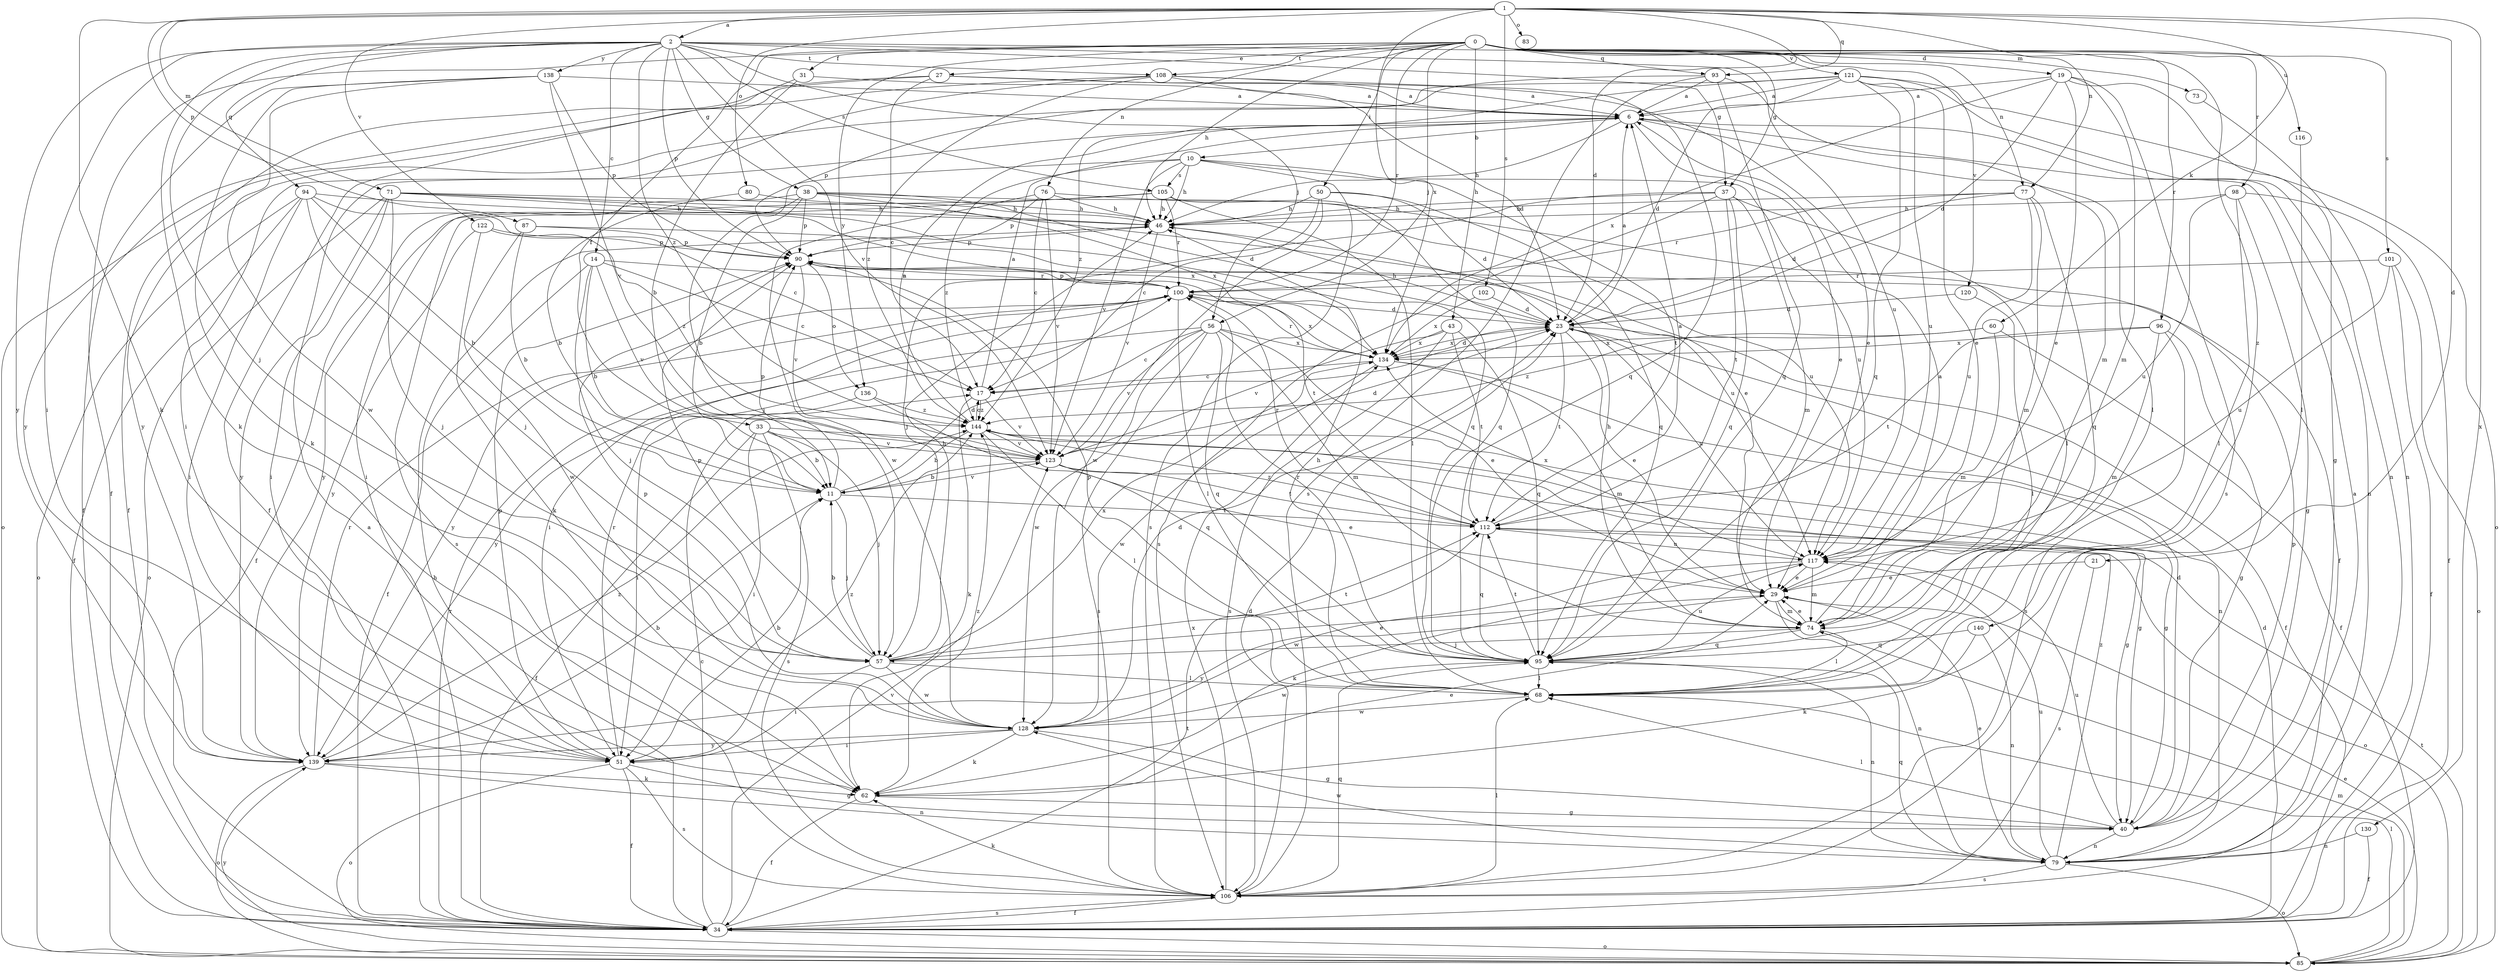 strict digraph  {
0;
1;
2;
6;
10;
11;
14;
17;
19;
21;
23;
27;
29;
31;
33;
34;
37;
38;
40;
43;
46;
50;
51;
56;
57;
60;
62;
68;
71;
73;
74;
76;
77;
79;
80;
83;
85;
87;
90;
93;
94;
95;
96;
98;
100;
101;
102;
105;
106;
108;
112;
116;
117;
120;
121;
122;
123;
128;
130;
134;
136;
138;
139;
140;
144;
0 -> 19  [label=d];
0 -> 27  [label=e];
0 -> 31  [label=f];
0 -> 33  [label=f];
0 -> 34  [label=f];
0 -> 37  [label=g];
0 -> 43  [label=h];
0 -> 46  [label=h];
0 -> 50  [label=i];
0 -> 56  [label=j];
0 -> 76  [label=n];
0 -> 77  [label=n];
0 -> 93  [label=q];
0 -> 96  [label=r];
0 -> 98  [label=r];
0 -> 100  [label=r];
0 -> 101  [label=s];
0 -> 108  [label=t];
0 -> 116  [label=u];
0 -> 120  [label=v];
0 -> 121  [label=v];
0 -> 136  [label=y];
0 -> 140  [label=z];
1 -> 2  [label=a];
1 -> 21  [label=d];
1 -> 23  [label=d];
1 -> 60  [label=k];
1 -> 62  [label=k];
1 -> 71  [label=m];
1 -> 77  [label=n];
1 -> 80  [label=o];
1 -> 83  [label=o];
1 -> 87  [label=p];
1 -> 93  [label=q];
1 -> 102  [label=s];
1 -> 122  [label=v];
1 -> 130  [label=x];
1 -> 134  [label=x];
2 -> 14  [label=c];
2 -> 37  [label=g];
2 -> 38  [label=g];
2 -> 51  [label=i];
2 -> 56  [label=j];
2 -> 57  [label=j];
2 -> 62  [label=k];
2 -> 73  [label=m];
2 -> 90  [label=p];
2 -> 94  [label=q];
2 -> 105  [label=s];
2 -> 108  [label=t];
2 -> 117  [label=u];
2 -> 123  [label=v];
2 -> 138  [label=y];
2 -> 139  [label=y];
2 -> 144  [label=z];
6 -> 10  [label=b];
6 -> 29  [label=e];
6 -> 46  [label=h];
6 -> 68  [label=l];
6 -> 79  [label=n];
10 -> 46  [label=h];
10 -> 57  [label=j];
10 -> 105  [label=s];
10 -> 106  [label=s];
10 -> 112  [label=t];
10 -> 117  [label=u];
10 -> 123  [label=v];
10 -> 144  [label=z];
11 -> 23  [label=d];
11 -> 57  [label=j];
11 -> 90  [label=p];
11 -> 112  [label=t];
11 -> 123  [label=v];
14 -> 11  [label=b];
14 -> 17  [label=c];
14 -> 34  [label=f];
14 -> 57  [label=j];
14 -> 100  [label=r];
14 -> 123  [label=v];
17 -> 6  [label=a];
17 -> 62  [label=k];
17 -> 123  [label=v];
17 -> 144  [label=z];
19 -> 6  [label=a];
19 -> 23  [label=d];
19 -> 29  [label=e];
19 -> 40  [label=g];
19 -> 74  [label=m];
19 -> 106  [label=s];
19 -> 134  [label=x];
21 -> 29  [label=e];
21 -> 106  [label=s];
23 -> 6  [label=a];
23 -> 29  [label=e];
23 -> 34  [label=f];
23 -> 46  [label=h];
23 -> 112  [label=t];
23 -> 117  [label=u];
23 -> 134  [label=x];
27 -> 6  [label=a];
27 -> 17  [label=c];
27 -> 29  [label=e];
27 -> 34  [label=f];
27 -> 139  [label=y];
29 -> 74  [label=m];
29 -> 79  [label=n];
29 -> 139  [label=y];
31 -> 6  [label=a];
31 -> 11  [label=b];
31 -> 34  [label=f];
33 -> 11  [label=b];
33 -> 34  [label=f];
33 -> 40  [label=g];
33 -> 51  [label=i];
33 -> 57  [label=j];
33 -> 106  [label=s];
33 -> 123  [label=v];
34 -> 6  [label=a];
34 -> 17  [label=c];
34 -> 23  [label=d];
34 -> 46  [label=h];
34 -> 85  [label=o];
34 -> 100  [label=r];
34 -> 106  [label=s];
34 -> 112  [label=t];
34 -> 123  [label=v];
37 -> 46  [label=h];
37 -> 57  [label=j];
37 -> 68  [label=l];
37 -> 74  [label=m];
37 -> 95  [label=q];
37 -> 106  [label=s];
37 -> 112  [label=t];
38 -> 11  [label=b];
38 -> 23  [label=d];
38 -> 34  [label=f];
38 -> 46  [label=h];
38 -> 51  [label=i];
38 -> 90  [label=p];
38 -> 117  [label=u];
38 -> 134  [label=x];
40 -> 23  [label=d];
40 -> 68  [label=l];
40 -> 79  [label=n];
40 -> 90  [label=p];
40 -> 117  [label=u];
43 -> 95  [label=q];
43 -> 106  [label=s];
43 -> 112  [label=t];
43 -> 123  [label=v];
43 -> 134  [label=x];
46 -> 90  [label=p];
46 -> 123  [label=v];
50 -> 17  [label=c];
50 -> 23  [label=d];
50 -> 46  [label=h];
50 -> 95  [label=q];
50 -> 128  [label=w];
51 -> 11  [label=b];
51 -> 34  [label=f];
51 -> 40  [label=g];
51 -> 85  [label=o];
51 -> 90  [label=p];
51 -> 100  [label=r];
51 -> 106  [label=s];
51 -> 144  [label=z];
56 -> 17  [label=c];
56 -> 29  [label=e];
56 -> 74  [label=m];
56 -> 95  [label=q];
56 -> 106  [label=s];
56 -> 123  [label=v];
56 -> 128  [label=w];
56 -> 134  [label=x];
56 -> 139  [label=y];
57 -> 11  [label=b];
57 -> 29  [label=e];
57 -> 46  [label=h];
57 -> 51  [label=i];
57 -> 68  [label=l];
57 -> 90  [label=p];
57 -> 112  [label=t];
57 -> 128  [label=w];
57 -> 134  [label=x];
60 -> 34  [label=f];
60 -> 74  [label=m];
60 -> 134  [label=x];
60 -> 144  [label=z];
62 -> 29  [label=e];
62 -> 34  [label=f];
62 -> 40  [label=g];
62 -> 144  [label=z];
68 -> 46  [label=h];
68 -> 90  [label=p];
68 -> 128  [label=w];
71 -> 29  [label=e];
71 -> 46  [label=h];
71 -> 51  [label=i];
71 -> 57  [label=j];
71 -> 85  [label=o];
71 -> 95  [label=q];
71 -> 134  [label=x];
71 -> 139  [label=y];
73 -> 79  [label=n];
74 -> 6  [label=a];
74 -> 29  [label=e];
74 -> 46  [label=h];
74 -> 57  [label=j];
74 -> 68  [label=l];
74 -> 95  [label=q];
76 -> 17  [label=c];
76 -> 34  [label=f];
76 -> 46  [label=h];
76 -> 90  [label=p];
76 -> 123  [label=v];
76 -> 128  [label=w];
77 -> 23  [label=d];
77 -> 46  [label=h];
77 -> 74  [label=m];
77 -> 95  [label=q];
77 -> 100  [label=r];
77 -> 117  [label=u];
79 -> 6  [label=a];
79 -> 29  [label=e];
79 -> 85  [label=o];
79 -> 95  [label=q];
79 -> 106  [label=s];
79 -> 117  [label=u];
79 -> 128  [label=w];
79 -> 144  [label=z];
80 -> 11  [label=b];
80 -> 46  [label=h];
85 -> 29  [label=e];
85 -> 68  [label=l];
85 -> 74  [label=m];
85 -> 112  [label=t];
85 -> 139  [label=y];
87 -> 11  [label=b];
87 -> 90  [label=p];
87 -> 117  [label=u];
87 -> 128  [label=w];
90 -> 100  [label=r];
90 -> 112  [label=t];
90 -> 123  [label=v];
90 -> 136  [label=o];
93 -> 6  [label=a];
93 -> 74  [label=m];
93 -> 90  [label=p];
93 -> 95  [label=q];
93 -> 106  [label=s];
94 -> 11  [label=b];
94 -> 17  [label=c];
94 -> 34  [label=f];
94 -> 46  [label=h];
94 -> 51  [label=i];
94 -> 57  [label=j];
94 -> 85  [label=o];
95 -> 68  [label=l];
95 -> 79  [label=n];
95 -> 100  [label=r];
95 -> 112  [label=t];
95 -> 117  [label=u];
95 -> 128  [label=w];
96 -> 40  [label=g];
96 -> 74  [label=m];
96 -> 106  [label=s];
96 -> 112  [label=t];
96 -> 134  [label=x];
98 -> 34  [label=f];
98 -> 40  [label=g];
98 -> 46  [label=h];
98 -> 68  [label=l];
98 -> 117  [label=u];
100 -> 23  [label=d];
100 -> 51  [label=i];
100 -> 68  [label=l];
100 -> 90  [label=p];
100 -> 134  [label=x];
100 -> 139  [label=y];
101 -> 34  [label=f];
101 -> 85  [label=o];
101 -> 100  [label=r];
101 -> 117  [label=u];
102 -> 23  [label=d];
102 -> 134  [label=x];
105 -> 46  [label=h];
105 -> 68  [label=l];
105 -> 95  [label=q];
105 -> 100  [label=r];
105 -> 106  [label=s];
105 -> 139  [label=y];
106 -> 23  [label=d];
106 -> 34  [label=f];
106 -> 62  [label=k];
106 -> 68  [label=l];
106 -> 95  [label=q];
106 -> 134  [label=x];
108 -> 6  [label=a];
108 -> 23  [label=d];
108 -> 51  [label=i];
108 -> 85  [label=o];
108 -> 95  [label=q];
108 -> 144  [label=z];
112 -> 6  [label=a];
112 -> 85  [label=o];
112 -> 95  [label=q];
112 -> 100  [label=r];
112 -> 117  [label=u];
112 -> 144  [label=z];
116 -> 68  [label=l];
117 -> 29  [label=e];
117 -> 62  [label=k];
117 -> 74  [label=m];
117 -> 128  [label=w];
117 -> 134  [label=x];
120 -> 23  [label=d];
120 -> 68  [label=l];
121 -> 6  [label=a];
121 -> 23  [label=d];
121 -> 29  [label=e];
121 -> 79  [label=n];
121 -> 85  [label=o];
121 -> 95  [label=q];
121 -> 117  [label=u];
121 -> 139  [label=y];
121 -> 144  [label=z];
122 -> 62  [label=k];
122 -> 90  [label=p];
122 -> 139  [label=y];
122 -> 144  [label=z];
123 -> 11  [label=b];
123 -> 23  [label=d];
123 -> 29  [label=e];
123 -> 40  [label=g];
123 -> 112  [label=t];
128 -> 23  [label=d];
128 -> 40  [label=g];
128 -> 51  [label=i];
128 -> 62  [label=k];
128 -> 90  [label=p];
128 -> 139  [label=y];
130 -> 34  [label=f];
130 -> 79  [label=n];
134 -> 17  [label=c];
134 -> 23  [label=d];
134 -> 74  [label=m];
134 -> 79  [label=n];
134 -> 100  [label=r];
134 -> 128  [label=w];
136 -> 51  [label=i];
136 -> 95  [label=q];
136 -> 144  [label=z];
138 -> 6  [label=a];
138 -> 34  [label=f];
138 -> 62  [label=k];
138 -> 90  [label=p];
138 -> 123  [label=v];
138 -> 128  [label=w];
139 -> 11  [label=b];
139 -> 62  [label=k];
139 -> 79  [label=n];
139 -> 85  [label=o];
139 -> 100  [label=r];
139 -> 144  [label=z];
140 -> 62  [label=k];
140 -> 79  [label=n];
140 -> 95  [label=q];
144 -> 6  [label=a];
144 -> 11  [label=b];
144 -> 17  [label=c];
144 -> 40  [label=g];
144 -> 68  [label=l];
144 -> 123  [label=v];
}
